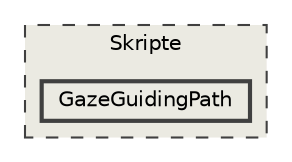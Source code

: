 digraph "C:/playground/Unity/Softwareprojekt_VR-Reaktor-Leitwarte/Assets/Skripte/GazeGuidingPath"
{
 // LATEX_PDF_SIZE
  bgcolor="transparent";
  edge [fontname=Helvetica,fontsize=10,labelfontname=Helvetica,labelfontsize=10];
  node [fontname=Helvetica,fontsize=10,shape=box,height=0.2,width=0.4];
  compound=true
  subgraph clusterdir_28c6b7030ec821152646e8883fcf3bdd {
    graph [ bgcolor="#ebeae2", pencolor="grey25", label="Skripte", fontname=Helvetica,fontsize=10 style="filled,dashed", URL="dir_28c6b7030ec821152646e8883fcf3bdd.html",tooltip=""]
  dir_804677b14eec956c7d35ad72095efe6d [label="GazeGuidingPath", fillcolor="#ebeae2", color="grey25", style="filled,bold", URL="dir_804677b14eec956c7d35ad72095efe6d.html",tooltip=""];
  }
}
